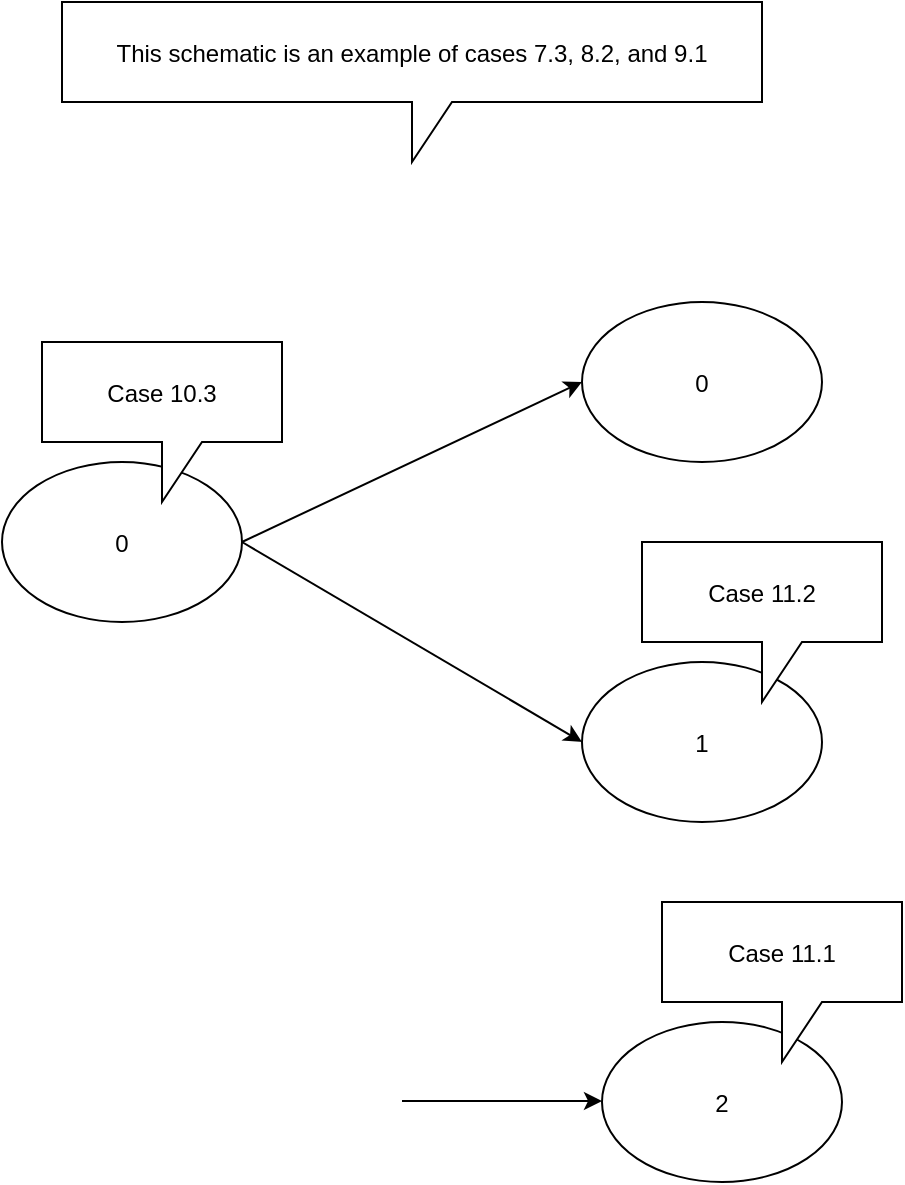 <mxfile version="11.1.4" type="device"><diagram id="XmqeQNBX9w9GUCgs-sJK" name="tee"><mxGraphModel dx="1106" dy="791" grid="1" gridSize="10" guides="1" tooltips="1" connect="1" arrows="1" fold="1" page="1" pageScale="1" pageWidth="850" pageHeight="1100" math="0" shadow="0"><root><mxCell id="9AMaKV0gwoYFQHHu85xH-0"/><mxCell id="9AMaKV0gwoYFQHHu85xH-1" parent="9AMaKV0gwoYFQHHu85xH-0"/><mxCell id="9AMaKV0gwoYFQHHu85xH-2" value="0" style="ellipse;" parent="9AMaKV0gwoYFQHHu85xH-1" vertex="1"><mxGeometry x="70" y="290" width="120" height="80" as="geometry"/></mxCell><mxCell id="9AMaKV0gwoYFQHHu85xH-3" value="0" style="ellipse;" parent="9AMaKV0gwoYFQHHu85xH-1" vertex="1"><mxGeometry x="360" y="210" width="120" height="80" as="geometry"/></mxCell><mxCell id="9AMaKV0gwoYFQHHu85xH-4" value="1" style="ellipse;" parent="9AMaKV0gwoYFQHHu85xH-1" vertex="1"><mxGeometry x="360" y="390" width="120" height="80" as="geometry"/></mxCell><mxCell id="9AMaKV0gwoYFQHHu85xH-5" value="This schematic is an example of cases 7.3, 8.2, and 9.1" style="shape=callout;perimeter=calloutPerimeter;" parent="9AMaKV0gwoYFQHHu85xH-1" vertex="1"><mxGeometry x="100" y="60" width="350" height="80" as="geometry"/></mxCell><mxCell id="9AMaKV0gwoYFQHHu85xH-6" value="" style="endArrow=classic;html=1;exitX=1;exitY=0.5;exitDx=0;exitDy=0;entryX=0;entryY=0.5;entryDx=0;entryDy=0;" parent="9AMaKV0gwoYFQHHu85xH-1" source="9AMaKV0gwoYFQHHu85xH-2" target="9AMaKV0gwoYFQHHu85xH-3" edge="1"><mxGeometry width="50" height="50" relative="1" as="geometry"><mxPoint x="240" y="280" as="sourcePoint"/><mxPoint x="290" y="230" as="targetPoint"/></mxGeometry></mxCell><mxCell id="9AMaKV0gwoYFQHHu85xH-7" value="" style="endArrow=classic;html=1;exitX=1;exitY=0.5;exitDx=0;exitDy=0;entryX=0;entryY=0.5;entryDx=0;entryDy=0;" parent="9AMaKV0gwoYFQHHu85xH-1" source="9AMaKV0gwoYFQHHu85xH-2" target="9AMaKV0gwoYFQHHu85xH-4" edge="1"><mxGeometry width="50" height="50" relative="1" as="geometry"><mxPoint x="280" y="440" as="sourcePoint"/><mxPoint x="330" y="390" as="targetPoint"/></mxGeometry></mxCell><mxCell id="xiF6pcd9TbrPeUZBtR9e-0" value="2" style="ellipse;" parent="9AMaKV0gwoYFQHHu85xH-1" vertex="1"><mxGeometry x="370" y="570" width="120" height="80" as="geometry"/></mxCell><mxCell id="dCErJKbWw8KG20HPjGbV-0" value="" style="endArrow=classic;html=1;exitX=1;exitY=0.5;exitDx=0;exitDy=0;" parent="9AMaKV0gwoYFQHHu85xH-1" edge="1"><mxGeometry width="50" height="50" relative="1" as="geometry"><mxPoint x="270" y="609.5" as="sourcePoint"/><mxPoint x="370" y="609.5" as="targetPoint"/></mxGeometry></mxCell><mxCell id="4wkykLL5SV90Uv0i2Lww-0" value="Case 10.3" style="shape=callout;perimeter=calloutPerimeter;" parent="9AMaKV0gwoYFQHHu85xH-1" vertex="1"><mxGeometry x="90" y="230" width="120" height="80" as="geometry"/></mxCell><mxCell id="4wkykLL5SV90Uv0i2Lww-1" value="Case 11.1" style="shape=callout;perimeter=calloutPerimeter;" parent="9AMaKV0gwoYFQHHu85xH-1" vertex="1"><mxGeometry x="400" y="510" width="120" height="80" as="geometry"/></mxCell><mxCell id="4wkykLL5SV90Uv0i2Lww-2" value="Case 11.2" style="shape=callout;perimeter=calloutPerimeter;" parent="9AMaKV0gwoYFQHHu85xH-1" vertex="1"><mxGeometry x="390" y="330" width="120" height="80" as="geometry"/></mxCell></root></mxGraphModel></diagram><diagram id="1YGdE3R0QJR-ex3g1Rqj" name="emitter"><mxGraphModel dx="1106" dy="791" grid="1" gridSize="10" guides="1" tooltips="1" connect="1" arrows="1" fold="1" page="1" pageScale="1" pageWidth="827" pageHeight="1169" math="0" shadow="0"><root><mxCell id="3dXQhSpq7q3bZYA5iO5l-0"/><mxCell id="3dXQhSpq7q3bZYA5iO5l-1" parent="3dXQhSpq7q3bZYA5iO5l-0"/></root></mxGraphModel></diagram></mxfile>